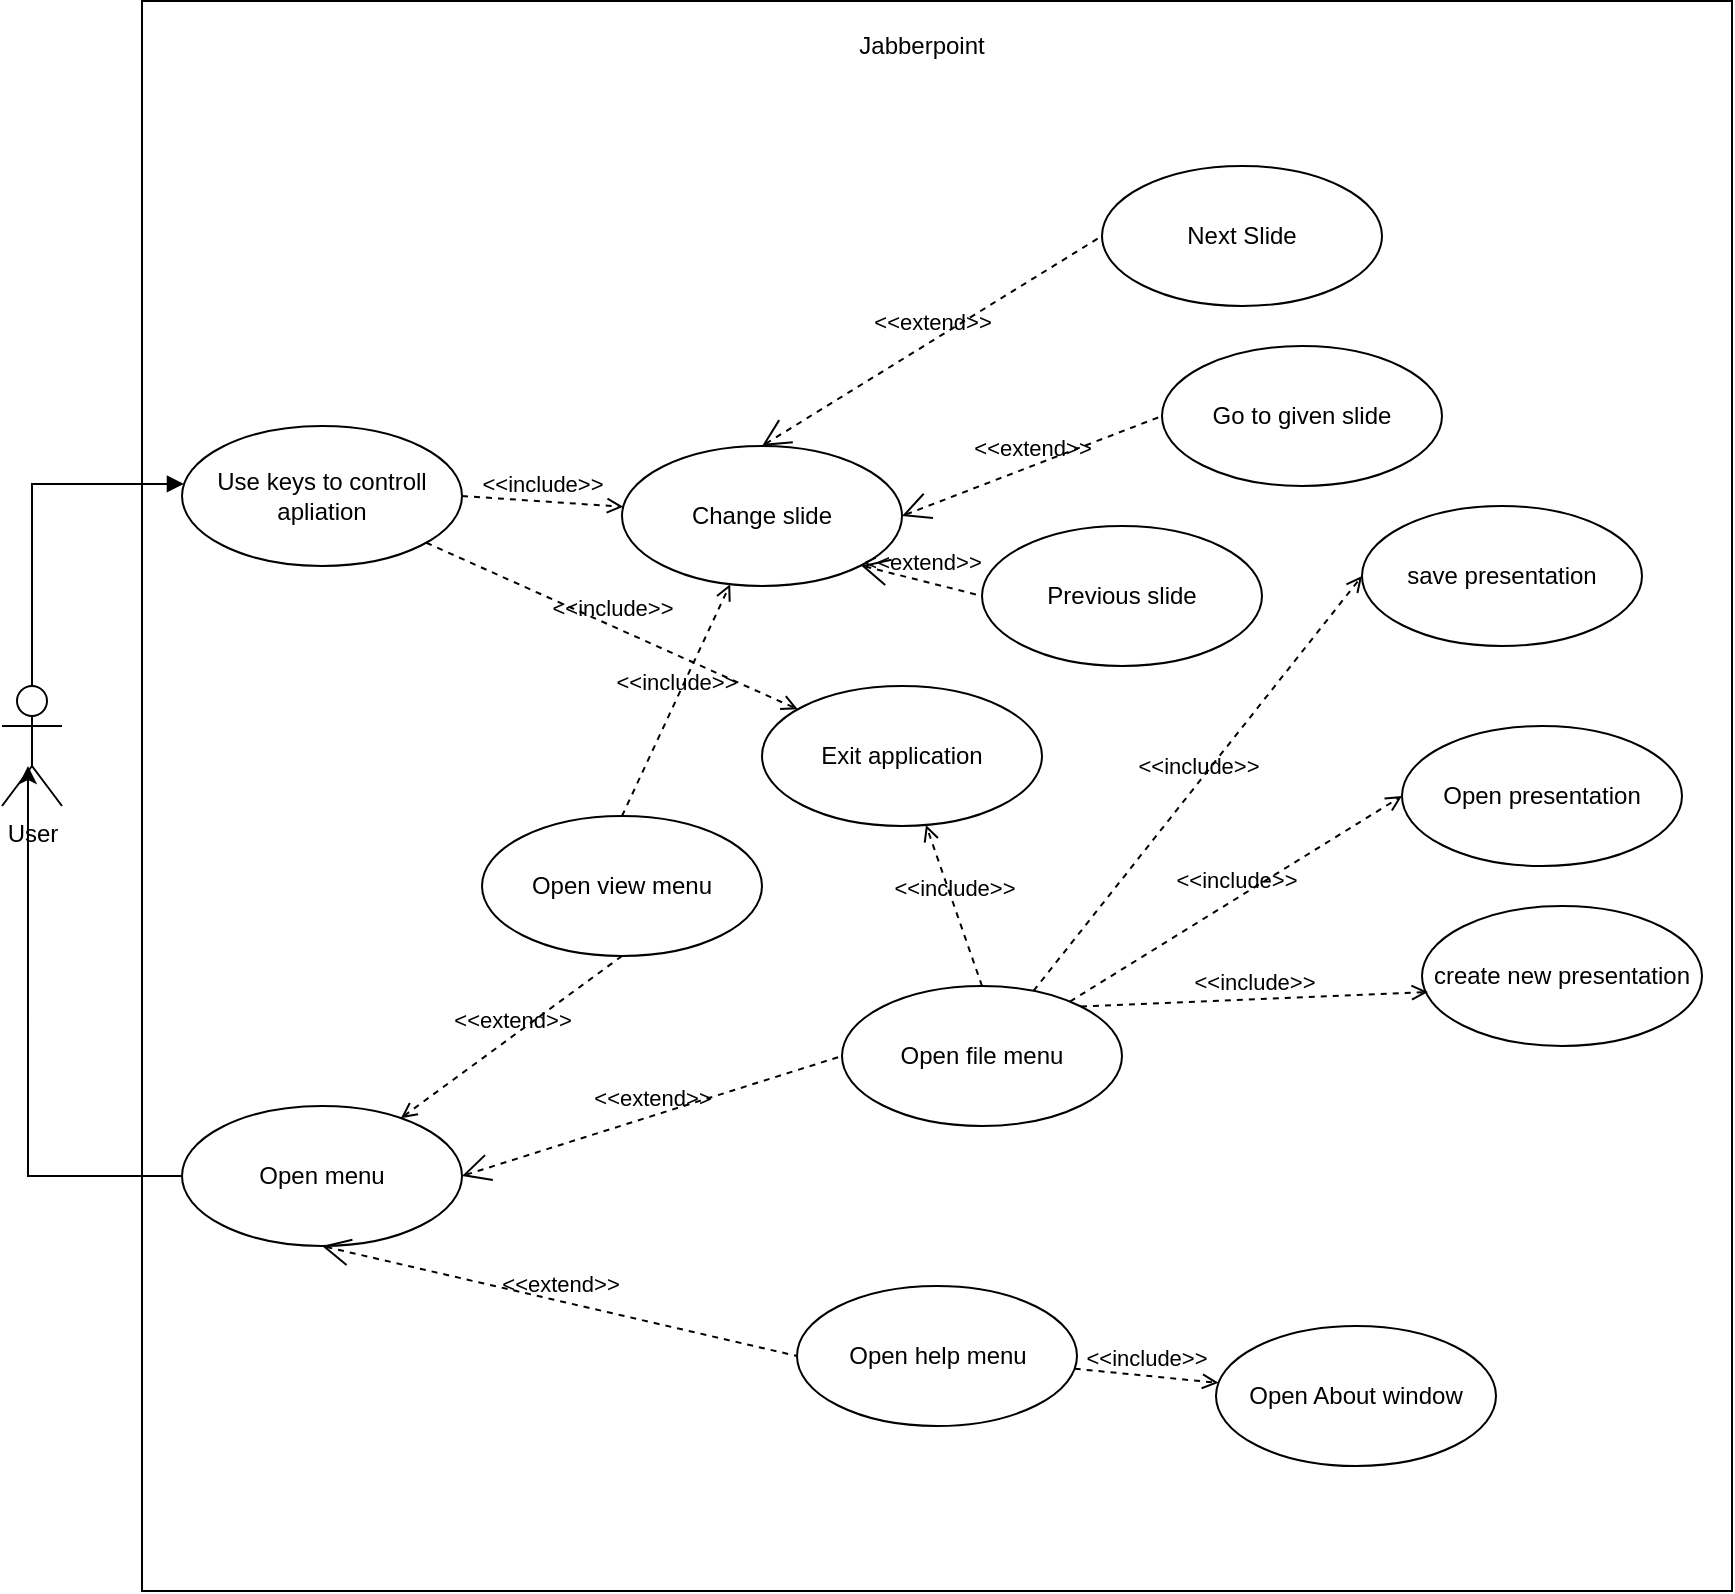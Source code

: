 <mxfile version="14.1.8" type="device"><diagram id="5QqUhUFR8MZe_mtCHqfN" name="Pagina-1"><mxGraphModel dx="1086" dy="966" grid="1" gridSize="10" guides="1" tooltips="1" connect="1" arrows="1" fold="1" page="1" pageScale="1" pageWidth="827" pageHeight="1169" math="0" shadow="0"><root><mxCell id="0"/><mxCell id="1" parent="0"/><mxCell id="HMS8-ldXW_Xg6zCyFMi8-13" value="" style="whiteSpace=wrap;html=1;aspect=fixed;" parent="1" vertex="1"><mxGeometry x="150" y="107.5" width="795" height="795" as="geometry"/></mxCell><mxCell id="CLLEQIB60WuCZEV6mQWU-24" style="edgeStyle=orthogonalEdgeStyle;rounded=0;orthogonalLoop=1;jettySize=auto;html=1;entryX=0.007;entryY=0.414;entryDx=0;entryDy=0;entryPerimeter=0;endArrow=block;endFill=1;" parent="1" source="HMS8-ldXW_Xg6zCyFMi8-14" target="CLLEQIB60WuCZEV6mQWU-21" edge="1"><mxGeometry relative="1" as="geometry"><Array as="points"><mxPoint x="95" y="349"/></Array></mxGeometry></mxCell><mxCell id="HMS8-ldXW_Xg6zCyFMi8-14" value="User" style="shape=umlActor;verticalLabelPosition=bottom;verticalAlign=top;html=1;" parent="1" vertex="1"><mxGeometry x="80" y="450" width="30" height="60" as="geometry"/></mxCell><mxCell id="HMS8-ldXW_Xg6zCyFMi8-15" value="Change slide" style="ellipse;whiteSpace=wrap;html=1;" parent="1" vertex="1"><mxGeometry x="390" y="330" width="140" height="70" as="geometry"/></mxCell><mxCell id="HMS8-ldXW_Xg6zCyFMi8-16" value="Next Slide" style="ellipse;whiteSpace=wrap;html=1;" parent="1" vertex="1"><mxGeometry x="630" y="190" width="140" height="70" as="geometry"/></mxCell><mxCell id="HMS8-ldXW_Xg6zCyFMi8-17" value="Previous slide" style="ellipse;whiteSpace=wrap;html=1;" parent="1" vertex="1"><mxGeometry x="570" y="370" width="140" height="70" as="geometry"/></mxCell><mxCell id="HMS8-ldXW_Xg6zCyFMi8-30" style="edgeStyle=orthogonalEdgeStyle;rounded=0;orthogonalLoop=1;jettySize=auto;html=1;entryX=0.433;entryY=0.667;entryDx=0;entryDy=0;entryPerimeter=0;" parent="1" source="HMS8-ldXW_Xg6zCyFMi8-23" target="HMS8-ldXW_Xg6zCyFMi8-14" edge="1"><mxGeometry relative="1" as="geometry"/></mxCell><mxCell id="HMS8-ldXW_Xg6zCyFMi8-23" value="Open menu" style="ellipse;whiteSpace=wrap;html=1;" parent="1" vertex="1"><mxGeometry x="170" y="660" width="140" height="70" as="geometry"/></mxCell><mxCell id="HMS8-ldXW_Xg6zCyFMi8-24" value="Open file menu" style="ellipse;whiteSpace=wrap;html=1;" parent="1" vertex="1"><mxGeometry x="500" y="600" width="140" height="70" as="geometry"/></mxCell><mxCell id="HMS8-ldXW_Xg6zCyFMi8-25" value="Open view menu" style="ellipse;whiteSpace=wrap;html=1;" parent="1" vertex="1"><mxGeometry x="320" y="515" width="140" height="70" as="geometry"/></mxCell><mxCell id="HMS8-ldXW_Xg6zCyFMi8-29" value="Open help menu" style="ellipse;whiteSpace=wrap;html=1;" parent="1" vertex="1"><mxGeometry x="477.5" y="750" width="140" height="70" as="geometry"/></mxCell><mxCell id="HMS8-ldXW_Xg6zCyFMi8-31" value="&amp;lt;&amp;lt;extend&amp;gt;&amp;gt;" style="edgeStyle=none;html=1;startArrow=open;endArrow=none;startSize=12;verticalAlign=bottom;dashed=1;labelBackgroundColor=none;entryX=0;entryY=0.5;entryDx=0;entryDy=0;exitX=1;exitY=0.5;exitDx=0;exitDy=0;" parent="1" source="HMS8-ldXW_Xg6zCyFMi8-23" target="HMS8-ldXW_Xg6zCyFMi8-24" edge="1"><mxGeometry width="160" relative="1" as="geometry"><mxPoint x="200" y="549.58" as="sourcePoint"/><mxPoint x="360" y="549.58" as="targetPoint"/></mxGeometry></mxCell><mxCell id="HMS8-ldXW_Xg6zCyFMi8-33" value="&amp;lt;&amp;lt;extend&amp;gt;&amp;gt;" style="edgeStyle=none;html=1;startArrow=open;endArrow=none;startSize=12;verticalAlign=bottom;dashed=1;labelBackgroundColor=none;entryX=0;entryY=0.5;entryDx=0;entryDy=0;exitX=0.5;exitY=1;exitDx=0;exitDy=0;" parent="1" source="HMS8-ldXW_Xg6zCyFMi8-23" target="HMS8-ldXW_Xg6zCyFMi8-29" edge="1"><mxGeometry width="160" relative="1" as="geometry"><mxPoint x="200" y="684.58" as="sourcePoint"/><mxPoint x="360" y="684.58" as="targetPoint"/></mxGeometry></mxCell><mxCell id="fr8_zDNFnl7Na1WHeZXa-9" value="Open About window" style="ellipse;whiteSpace=wrap;html=1;" parent="1" vertex="1"><mxGeometry x="687" y="770" width="140" height="70" as="geometry"/></mxCell><mxCell id="fr8_zDNFnl7Na1WHeZXa-10" value="create new presentation" style="ellipse;whiteSpace=wrap;html=1;" parent="1" vertex="1"><mxGeometry x="790" y="560" width="140" height="70" as="geometry"/></mxCell><mxCell id="fr8_zDNFnl7Na1WHeZXa-13" value="&amp;lt;&amp;lt;extend&amp;gt;&amp;gt;" style="edgeStyle=none;html=1;startArrow=open;endArrow=none;startSize=12;verticalAlign=bottom;dashed=1;labelBackgroundColor=none;entryX=0;entryY=0.5;entryDx=0;entryDy=0;exitX=0.5;exitY=0;exitDx=0;exitDy=0;" parent="1" source="HMS8-ldXW_Xg6zCyFMi8-15" target="HMS8-ldXW_Xg6zCyFMi8-16" edge="1"><mxGeometry width="160" relative="1" as="geometry"><mxPoint x="250" y="250" as="sourcePoint"/><mxPoint x="410" y="250" as="targetPoint"/></mxGeometry></mxCell><mxCell id="fr8_zDNFnl7Na1WHeZXa-14" value="&amp;lt;&amp;lt;extend&amp;gt;&amp;gt;" style="edgeStyle=none;html=1;startArrow=open;endArrow=none;startSize=12;verticalAlign=bottom;dashed=1;labelBackgroundColor=none;entryX=0;entryY=0.5;entryDx=0;entryDy=0;exitX=1;exitY=1;exitDx=0;exitDy=0;" parent="1" source="HMS8-ldXW_Xg6zCyFMi8-15" target="HMS8-ldXW_Xg6zCyFMi8-17" edge="1"><mxGeometry width="160" relative="1" as="geometry"><mxPoint x="254" y="380" as="sourcePoint"/><mxPoint x="414" y="380" as="targetPoint"/></mxGeometry></mxCell><mxCell id="CLLEQIB60WuCZEV6mQWU-2" value="Go to given slide" style="ellipse;whiteSpace=wrap;html=1;" parent="1" vertex="1"><mxGeometry x="660" y="280" width="140" height="70" as="geometry"/></mxCell><mxCell id="CLLEQIB60WuCZEV6mQWU-3" value="&amp;lt;&amp;lt;extend&amp;gt;&amp;gt;" style="edgeStyle=none;html=1;startArrow=open;endArrow=none;startSize=12;verticalAlign=bottom;dashed=1;labelBackgroundColor=none;entryX=0;entryY=0.5;entryDx=0;entryDy=0;exitX=1;exitY=0.5;exitDx=0;exitDy=0;" parent="1" source="HMS8-ldXW_Xg6zCyFMi8-15" target="CLLEQIB60WuCZEV6mQWU-2" edge="1"><mxGeometry width="160" relative="1" as="geometry"><mxPoint x="310" y="310" as="sourcePoint"/><mxPoint x="424" y="235" as="targetPoint"/></mxGeometry></mxCell><mxCell id="CLLEQIB60WuCZEV6mQWU-6" value="Exit application" style="ellipse;whiteSpace=wrap;html=1;" parent="1" vertex="1"><mxGeometry x="460" y="450" width="140" height="70" as="geometry"/></mxCell><mxCell id="CLLEQIB60WuCZEV6mQWU-7" value="save presentation" style="ellipse;whiteSpace=wrap;html=1;" parent="1" vertex="1"><mxGeometry x="760" y="360" width="140" height="70" as="geometry"/></mxCell><mxCell id="CLLEQIB60WuCZEV6mQWU-8" value="Open presentation" style="ellipse;whiteSpace=wrap;html=1;" parent="1" vertex="1"><mxGeometry x="780" y="470" width="140" height="70" as="geometry"/></mxCell><mxCell id="CLLEQIB60WuCZEV6mQWU-12" value="&amp;lt;&amp;lt;include&amp;gt;&amp;gt;" style="html=1;verticalAlign=bottom;labelBackgroundColor=none;endArrow=open;endFill=0;dashed=1;exitX=0.5;exitY=0;exitDx=0;exitDy=0;" parent="1" source="HMS8-ldXW_Xg6zCyFMi8-24" target="CLLEQIB60WuCZEV6mQWU-6" edge="1"><mxGeometry width="160" relative="1" as="geometry"><mxPoint x="750" y="620" as="sourcePoint"/><mxPoint x="910" y="620" as="targetPoint"/></mxGeometry></mxCell><mxCell id="CLLEQIB60WuCZEV6mQWU-13" value="&amp;lt;&amp;lt;include&amp;gt;&amp;gt;" style="html=1;verticalAlign=bottom;labelBackgroundColor=none;endArrow=open;endFill=0;dashed=1;exitX=1;exitY=0;exitDx=0;exitDy=0;entryX=0.021;entryY=0.614;entryDx=0;entryDy=0;entryPerimeter=0;" parent="1" source="HMS8-ldXW_Xg6zCyFMi8-24" target="fr8_zDNFnl7Na1WHeZXa-10" edge="1"><mxGeometry width="160" relative="1" as="geometry"><mxPoint x="610" y="490" as="sourcePoint"/><mxPoint x="680" y="560" as="targetPoint"/></mxGeometry></mxCell><mxCell id="CLLEQIB60WuCZEV6mQWU-14" value="&amp;lt;&amp;lt;include&amp;gt;&amp;gt;" style="html=1;verticalAlign=bottom;labelBackgroundColor=none;endArrow=open;endFill=0;dashed=1;entryX=0;entryY=0.5;entryDx=0;entryDy=0;" parent="1" source="HMS8-ldXW_Xg6zCyFMi8-24" target="CLLEQIB60WuCZEV6mQWU-8" edge="1"><mxGeometry width="160" relative="1" as="geometry"><mxPoint x="589.497" y="465.251" as="sourcePoint"/><mxPoint x="682.94" y="462.98" as="targetPoint"/></mxGeometry></mxCell><mxCell id="CLLEQIB60WuCZEV6mQWU-15" value="&amp;lt;&amp;lt;include&amp;gt;&amp;gt;" style="html=1;verticalAlign=bottom;labelBackgroundColor=none;endArrow=open;endFill=0;dashed=1;entryX=0;entryY=0.5;entryDx=0;entryDy=0;" parent="1" source="HMS8-ldXW_Xg6zCyFMi8-24" target="CLLEQIB60WuCZEV6mQWU-7" edge="1"><mxGeometry width="160" relative="1" as="geometry"><mxPoint x="599.497" y="475.251" as="sourcePoint"/><mxPoint x="692.94" y="472.98" as="targetPoint"/></mxGeometry></mxCell><mxCell id="CLLEQIB60WuCZEV6mQWU-18" value="&amp;lt;&amp;lt;extend&amp;gt;&amp;gt;" style="html=1;verticalAlign=bottom;labelBackgroundColor=none;endArrow=open;endFill=0;dashed=1;exitX=0.5;exitY=1;exitDx=0;exitDy=0;" parent="1" source="HMS8-ldXW_Xg6zCyFMi8-25" target="HMS8-ldXW_Xg6zCyFMi8-23" edge="1"><mxGeometry width="160" relative="1" as="geometry"><mxPoint x="750" y="620" as="sourcePoint"/><mxPoint x="910" y="620" as="targetPoint"/></mxGeometry></mxCell><mxCell id="CLLEQIB60WuCZEV6mQWU-19" value="&amp;lt;&amp;lt;include&amp;gt;&amp;gt;" style="html=1;verticalAlign=bottom;labelBackgroundColor=none;endArrow=open;endFill=0;dashed=1;" parent="1" source="HMS8-ldXW_Xg6zCyFMi8-29" target="fr8_zDNFnl7Na1WHeZXa-9" edge="1"><mxGeometry width="160" relative="1" as="geometry"><mxPoint x="620" y="525" as="sourcePoint"/><mxPoint x="770" y="615" as="targetPoint"/></mxGeometry></mxCell><mxCell id="CLLEQIB60WuCZEV6mQWU-20" value="&amp;lt;&amp;lt;include&amp;gt;&amp;gt;" style="html=1;verticalAlign=bottom;labelBackgroundColor=none;endArrow=open;endFill=0;dashed=1;exitX=0.5;exitY=0;exitDx=0;exitDy=0;" parent="1" source="HMS8-ldXW_Xg6zCyFMi8-25" target="HMS8-ldXW_Xg6zCyFMi8-15" edge="1"><mxGeometry width="160" relative="1" as="geometry"><mxPoint x="601.482" y="721.733" as="sourcePoint"/><mxPoint x="698.547" y="748.24" as="targetPoint"/></mxGeometry></mxCell><mxCell id="CLLEQIB60WuCZEV6mQWU-21" value="Use keys to controll apliation" style="ellipse;whiteSpace=wrap;html=1;" parent="1" vertex="1"><mxGeometry x="170" y="320" width="140" height="70" as="geometry"/></mxCell><mxCell id="CLLEQIB60WuCZEV6mQWU-22" value="&amp;lt;&amp;lt;include&amp;gt;&amp;gt;" style="html=1;verticalAlign=bottom;labelBackgroundColor=none;endArrow=open;endFill=0;dashed=1;exitX=1;exitY=0.5;exitDx=0;exitDy=0;" parent="1" source="CLLEQIB60WuCZEV6mQWU-21" target="HMS8-ldXW_Xg6zCyFMi8-15" edge="1"><mxGeometry width="160" relative="1" as="geometry"><mxPoint x="400" y="525" as="sourcePoint"/><mxPoint x="454.094" y="409.084" as="targetPoint"/></mxGeometry></mxCell><mxCell id="CLLEQIB60WuCZEV6mQWU-23" value="&amp;lt;&amp;lt;include&amp;gt;&amp;gt;" style="html=1;verticalAlign=bottom;labelBackgroundColor=none;endArrow=open;endFill=0;dashed=1;" parent="1" source="CLLEQIB60WuCZEV6mQWU-21" target="CLLEQIB60WuCZEV6mQWU-6" edge="1"><mxGeometry width="160" relative="1" as="geometry"><mxPoint x="400" y="525" as="sourcePoint"/><mxPoint x="454.094" y="409.084" as="targetPoint"/></mxGeometry></mxCell><mxCell id="LZBhLLv6c4_O4lsR3aIh-1" value="Jabberpoint" style="text;html=1;strokeColor=none;fillColor=none;align=center;verticalAlign=middle;whiteSpace=wrap;rounded=0;" vertex="1" parent="1"><mxGeometry x="520" y="120" width="40" height="20" as="geometry"/></mxCell></root></mxGraphModel></diagram></mxfile>